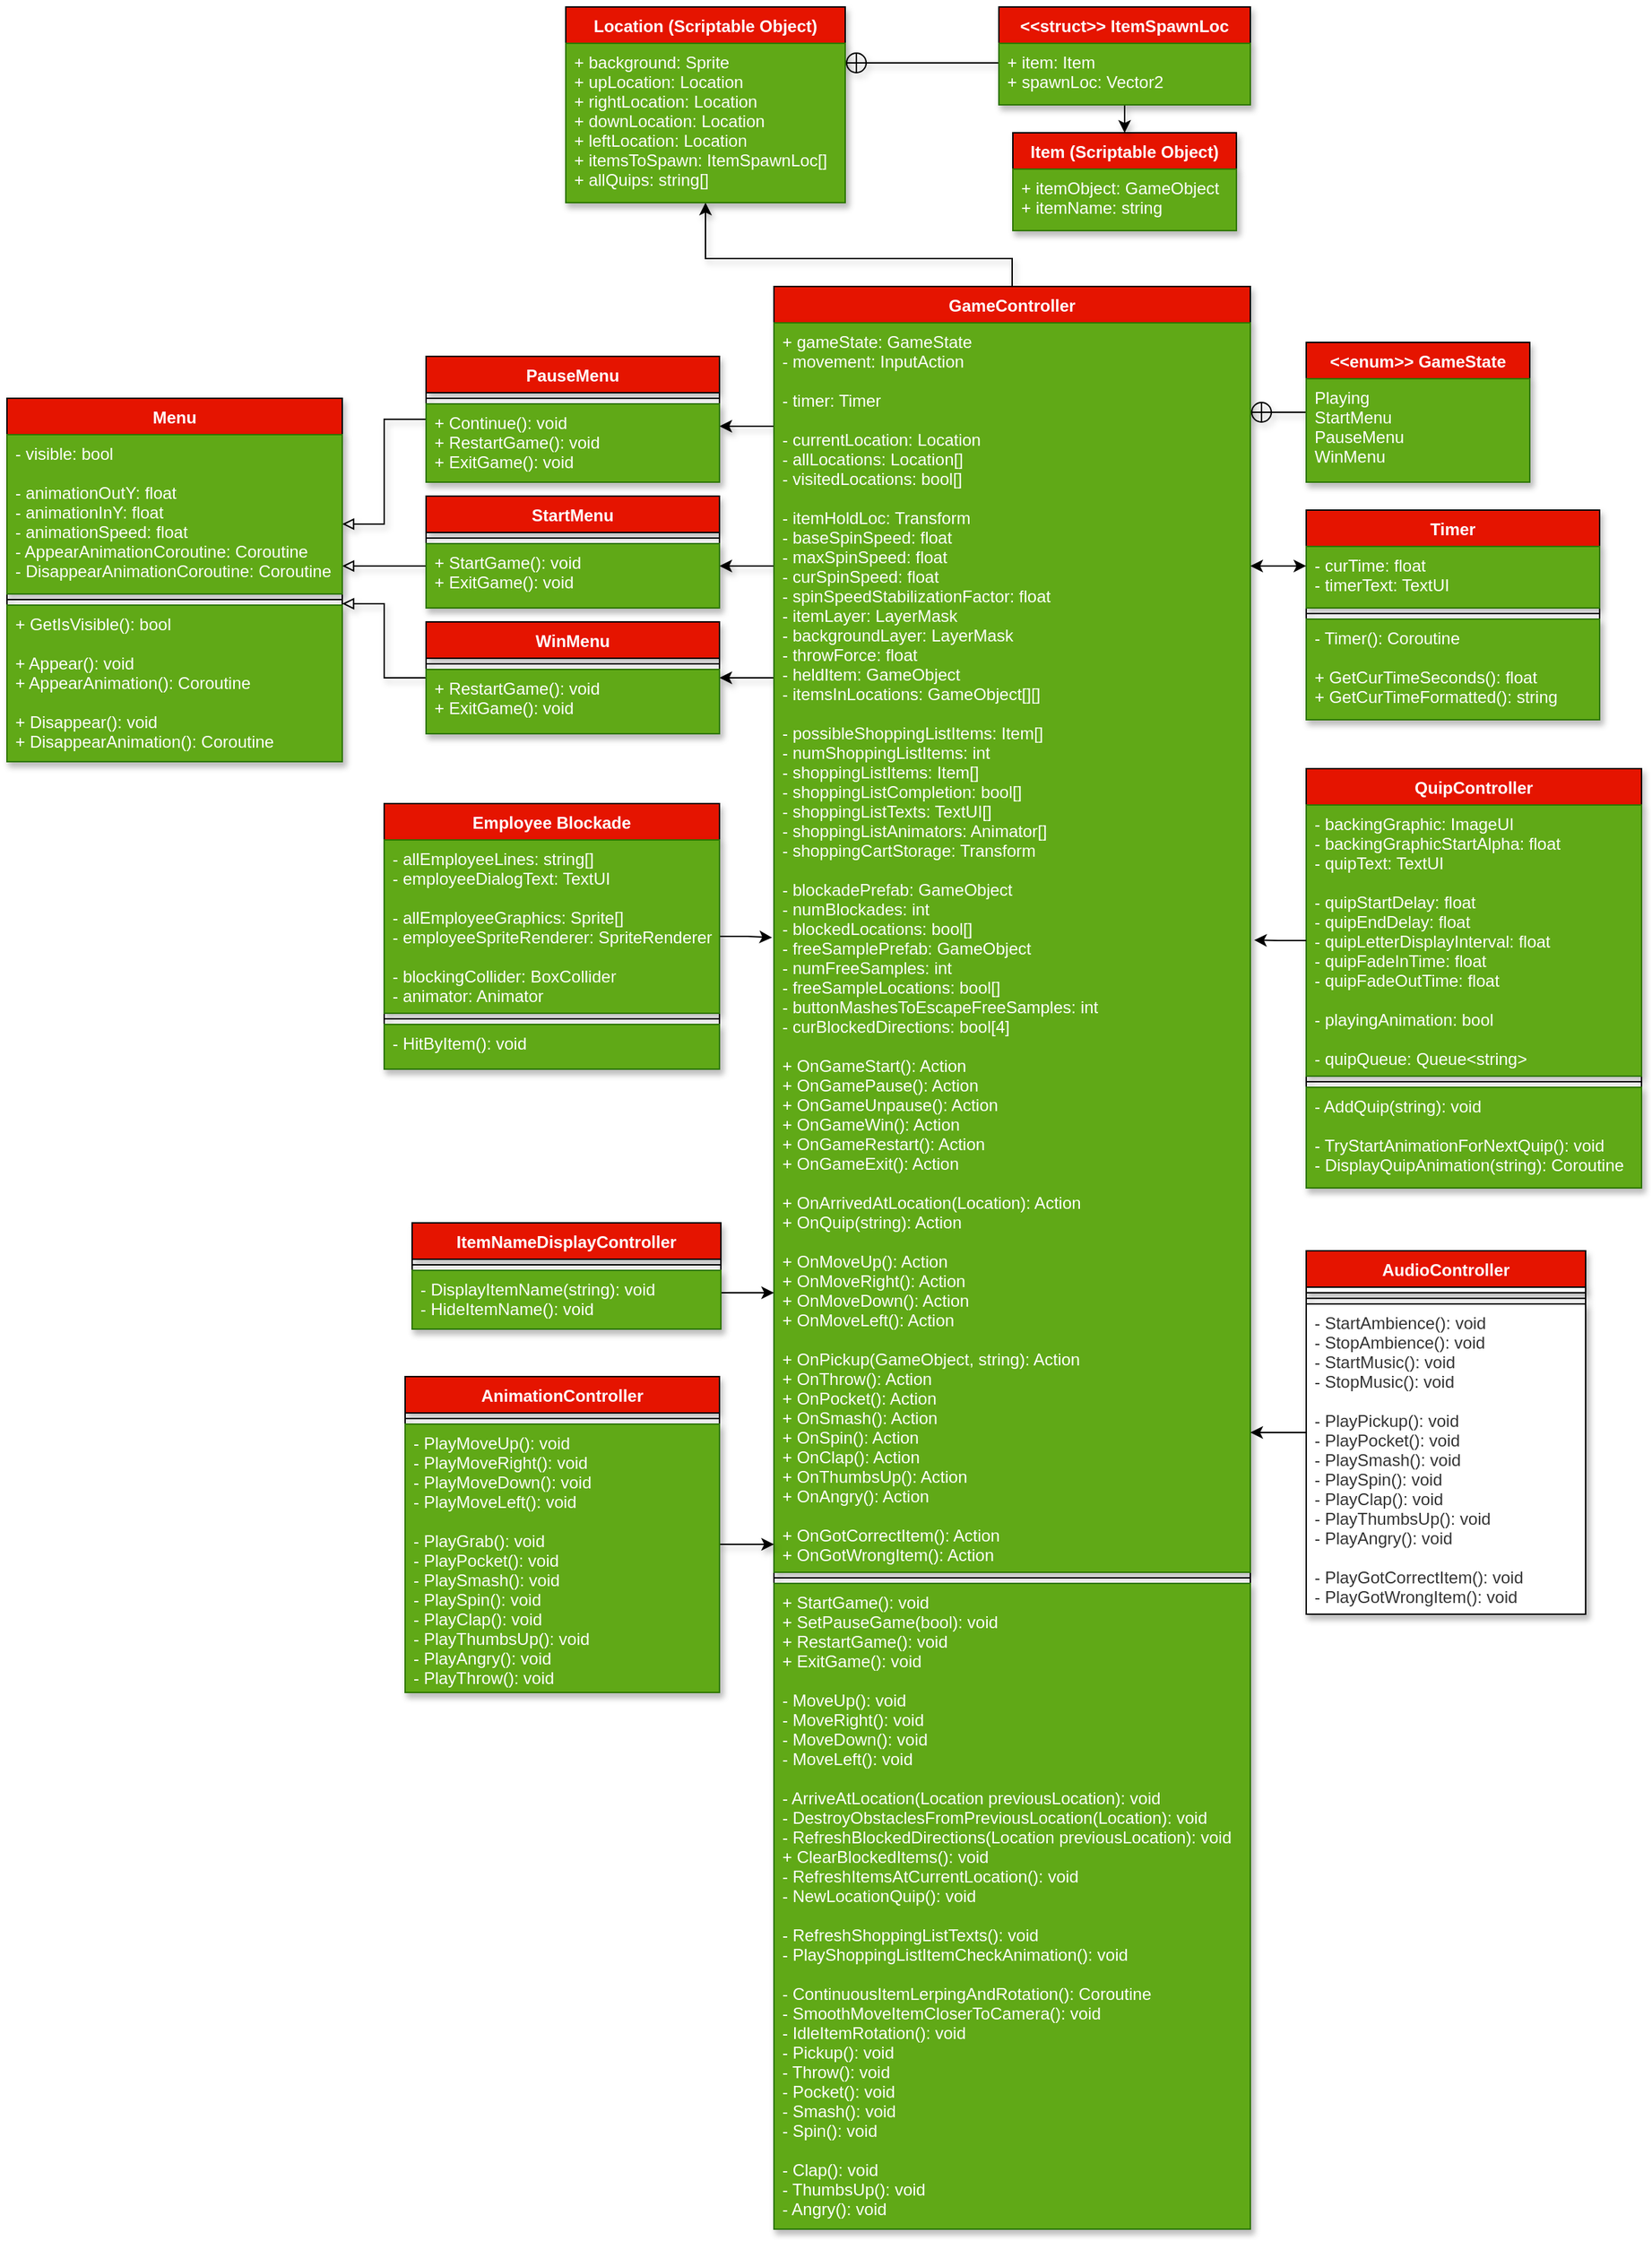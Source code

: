 <mxfile version="14.1.8" type="device"><diagram id="C5RBs43oDa-KdzZeNtuy" name="Page-1"><mxGraphModel dx="2500" dy="980" grid="1" gridSize="10" guides="1" tooltips="1" connect="1" arrows="1" fold="1" page="1" pageScale="1" pageWidth="827" pageHeight="1169" math="0" shadow="0"><root><mxCell id="WIyWlLk6GJQsqaUBKTNV-0"/><mxCell id="WIyWlLk6GJQsqaUBKTNV-1" parent="WIyWlLk6GJQsqaUBKTNV-0"/><mxCell id="GOmQk7KZTfq-H9wB1xrs-1" value="Item (Scriptable Object)" style="swimlane;fontStyle=1;align=center;verticalAlign=top;childLayout=stackLayout;horizontal=1;startSize=26;horizontalStack=0;resizeParent=1;resizeParentMax=0;resizeLast=0;collapsible=1;marginBottom=0;fillColor=#e51400;labelBackgroundColor=none;labelBorderColor=none;shadow=1;fontColor=#ffffff;" parent="WIyWlLk6GJQsqaUBKTNV-1" vertex="1"><mxGeometry x="490" y="130" width="160" height="70" as="geometry"/></mxCell><mxCell id="GOmQk7KZTfq-H9wB1xrs-2" value="+ itemObject: GameObject&#10;+ itemName: string" style="text;align=left;verticalAlign=top;spacingLeft=4;spacingRight=4;overflow=hidden;rotatable=0;points=[[0,0.5],[1,0.5]];portConstraint=eastwest;fillColor=#60a917;labelBackgroundColor=none;labelBorderColor=none;fontColor=#ffffff;shadow=1;strokeColor=#2D7600;" parent="GOmQk7KZTfq-H9wB1xrs-1" vertex="1"><mxGeometry y="26" width="160" height="44" as="geometry"/></mxCell><mxCell id="GOmQk7KZTfq-H9wB1xrs-38" style="edgeStyle=orthogonalEdgeStyle;rounded=0;orthogonalLoop=1;jettySize=auto;html=1;fillColor=#FFFFFF;labelBackgroundColor=none;labelBorderColor=none;shadow=1;" parent="WIyWlLk6GJQsqaUBKTNV-1" source="GOmQk7KZTfq-H9wB1xrs-5" target="GOmQk7KZTfq-H9wB1xrs-26" edge="1"><mxGeometry relative="1" as="geometry"><Array as="points"><mxPoint x="310" y="520"/><mxPoint x="310" y="520"/></Array></mxGeometry></mxCell><mxCell id="GOmQk7KZTfq-H9wB1xrs-39" style="edgeStyle=orthogonalEdgeStyle;rounded=0;orthogonalLoop=1;jettySize=auto;html=1;fillColor=#FFFFFF;labelBackgroundColor=none;labelBorderColor=none;shadow=1;" parent="WIyWlLk6GJQsqaUBKTNV-1" source="GOmQk7KZTfq-H9wB1xrs-5" target="GOmQk7KZTfq-H9wB1xrs-23" edge="1"><mxGeometry relative="1" as="geometry"><Array as="points"><mxPoint x="300" y="440"/><mxPoint x="300" y="440"/></Array></mxGeometry></mxCell><mxCell id="GOmQk7KZTfq-H9wB1xrs-40" style="edgeStyle=orthogonalEdgeStyle;rounded=0;orthogonalLoop=1;jettySize=auto;html=1;fillColor=#FFFFFF;labelBackgroundColor=none;labelBorderColor=none;shadow=1;" parent="WIyWlLk6GJQsqaUBKTNV-1" source="GOmQk7KZTfq-H9wB1xrs-5" target="GOmQk7KZTfq-H9wB1xrs-19" edge="1"><mxGeometry relative="1" as="geometry"><Array as="points"><mxPoint x="300" y="340"/><mxPoint x="300" y="340"/></Array></mxGeometry></mxCell><mxCell id="GOmQk7KZTfq-H9wB1xrs-62" style="edgeStyle=orthogonalEdgeStyle;rounded=0;orthogonalLoop=1;jettySize=auto;html=1;endArrow=none;endFill=0;startArrow=circlePlus;startFill=0;fillColor=#FFFFFF;labelBackgroundColor=none;labelBorderColor=none;shadow=1;" parent="WIyWlLk6GJQsqaUBKTNV-1" source="GOmQk7KZTfq-H9wB1xrs-5" target="GOmQk7KZTfq-H9wB1xrs-58" edge="1"><mxGeometry relative="1" as="geometry"><Array as="points"><mxPoint x="680" y="330"/><mxPoint x="680" y="330"/></Array></mxGeometry></mxCell><mxCell id="GOmQk7KZTfq-H9wB1xrs-64" style="edgeStyle=orthogonalEdgeStyle;rounded=0;orthogonalLoop=1;jettySize=auto;html=1;fillColor=#FFFFFF;labelBackgroundColor=none;labelBorderColor=none;shadow=1;" parent="WIyWlLk6GJQsqaUBKTNV-1" source="GOmQk7KZTfq-H9wB1xrs-5" target="GOmQk7KZTfq-H9wB1xrs-13" edge="1"><mxGeometry relative="1" as="geometry"><Array as="points"><mxPoint x="490" y="220"/><mxPoint x="270" y="220"/></Array></mxGeometry></mxCell><mxCell id="GOmQk7KZTfq-H9wB1xrs-5" value="GameController" style="swimlane;fontStyle=1;align=center;verticalAlign=top;childLayout=stackLayout;horizontal=1;startSize=26;horizontalStack=0;resizeParent=1;resizeParentMax=0;resizeLast=0;collapsible=1;marginBottom=0;fillColor=#e51400;labelBackgroundColor=none;labelBorderColor=none;shadow=1;fontColor=#ffffff;" parent="WIyWlLk6GJQsqaUBKTNV-1" vertex="1"><mxGeometry x="319" y="240" width="341" height="1390" as="geometry"/></mxCell><mxCell id="GOmQk7KZTfq-H9wB1xrs-6" value="+ gameState: GameState&#10;- movement: InputAction&#10;&#10;- timer: Timer&#10;&#10;- currentLocation: Location&#10;- allLocations: Location[]&#10;- visitedLocations: bool[]&#10;&#10;- itemHoldLoc: Transform&#10;- baseSpinSpeed: float&#10;- maxSpinSpeed: float&#10;- curSpinSpeed: float&#10;- spinSpeedStabilizationFactor: float&#10;- itemLayer: LayerMask&#10;- backgroundLayer: LayerMask&#10;- throwForce: float&#10;- heldItem: GameObject&#10;- itemsInLocations: GameObject[][]&#10;&#10;- possibleShoppingListItems: Item[]&#10;- numShoppingListItems: int&#10;- shoppingListItems: Item[]&#10;- shoppingListCompletion: bool[]&#10;- shoppingListTexts: TextUI[]&#10;- shoppingListAnimators: Animator[]&#10;- shoppingCartStorage: Transform&#10;&#10;- blockadePrefab: GameObject&#10;- numBlockades: int&#10;- blockedLocations: bool[]&#10;- freeSamplePrefab: GameObject&#10;- numFreeSamples: int&#10;- freeSampleLocations: bool[]&#10;- buttonMashesToEscapeFreeSamples: int&#10;- curBlockedDirections: bool[4]&#10;&#10;+ OnGameStart(): Action&#10;+ OnGamePause(): Action&#10;+ OnGameUnpause(): Action&#10;+ OnGameWin(): Action&#10;+ OnGameRestart(): Action&#10;+ OnGameExit(): Action&#10;&#10;+ OnArrivedAtLocation(Location): Action&#10;+ OnQuip(string): Action&#10;&#10;+ OnMoveUp(): Action&#10;+ OnMoveRight(): Action&#10;+ OnMoveDown(): Action&#10;+ OnMoveLeft(): Action&#10;&#10;+ OnPickup(GameObject, string): Action&#10;+ OnThrow(): Action&#10;+ OnPocket(): Action&#10;+ OnSmash(): Action&#10;+ OnSpin(): Action&#10;+ OnClap(): Action&#10;+ OnThumbsUp(): Action&#10;+ OnAngry(): Action&#10;&#10;+ OnGotCorrectItem(): Action&#10;+ OnGotWrongItem(): Action&#10;" style="text;align=left;verticalAlign=top;spacingLeft=4;spacingRight=4;overflow=hidden;rotatable=0;points=[[0,0.5],[1,0.5]];portConstraint=eastwest;labelBackgroundColor=none;labelBorderColor=none;shadow=1;fillColor=#60a917;fontColor=#ffffff;strokeColor=#2D7600;" parent="GOmQk7KZTfq-H9wB1xrs-5" vertex="1"><mxGeometry y="26" width="341" height="894" as="geometry"/></mxCell><mxCell id="GOmQk7KZTfq-H9wB1xrs-7" value="" style="line;strokeWidth=1;align=left;verticalAlign=middle;spacingTop=-1;spacingLeft=3;spacingRight=3;rotatable=0;labelPosition=right;points=[];portConstraint=eastwest;fillColor=#FFFFFF;labelBackgroundColor=none;labelBorderColor=none;fontColor=#333333;shadow=1;" parent="GOmQk7KZTfq-H9wB1xrs-5" vertex="1"><mxGeometry y="920" width="341" height="8" as="geometry"/></mxCell><mxCell id="GOmQk7KZTfq-H9wB1xrs-8" value="+ StartGame(): void&#10;+ SetPauseGame(bool): void&#10;+ RestartGame(): void&#10;+ ExitGame(): void&#10;&#10;- MoveUp(): void&#10;- MoveRight(): void&#10;- MoveDown(): void&#10;- MoveLeft(): void&#10;&#10;- ArriveAtLocation(Location previousLocation): void&#10;- DestroyObstaclesFromPreviousLocation(Location): void&#10;- RefreshBlockedDirections(Location previousLocation): void&#10;+ ClearBlockedItems(): void&#10;- RefreshItemsAtCurrentLocation(): void&#10;- NewLocationQuip(): void&#10;&#10;- RefreshShoppingListTexts(): void&#10;- PlayShoppingListItemCheckAnimation(): void&#10;&#10;- ContinuousItemLerpingAndRotation(): Coroutine&#10;- SmoothMoveItemCloserToCamera(): void&#10;- IdleItemRotation(): void&#10;- Pickup(): void&#10;- Throw(): void&#10;- Pocket(): void&#10;- Smash(): void&#10;- Spin(): void&#10;&#10;- Clap(): void&#10;- ThumbsUp(): void&#10;- Angry(): void" style="text;align=left;verticalAlign=top;spacingLeft=4;spacingRight=4;overflow=hidden;rotatable=0;points=[[0,0.5],[1,0.5]];portConstraint=eastwest;labelBackgroundColor=none;labelBorderColor=none;shadow=1;fillColor=#60a917;fontColor=#ffffff;strokeColor=#2D7600;" parent="GOmQk7KZTfq-H9wB1xrs-5" vertex="1"><mxGeometry y="928" width="341" height="462" as="geometry"/></mxCell><mxCell id="GOmQk7KZTfq-H9wB1xrs-9" value="Timer" style="swimlane;fontStyle=1;align=center;verticalAlign=top;childLayout=stackLayout;horizontal=1;startSize=26;horizontalStack=0;resizeParent=1;resizeParentMax=0;resizeLast=0;collapsible=1;marginBottom=0;fillColor=#e51400;labelBackgroundColor=none;labelBorderColor=none;shadow=1;fontColor=#ffffff;" parent="WIyWlLk6GJQsqaUBKTNV-1" vertex="1"><mxGeometry x="700" y="400" width="210" height="150" as="geometry"/></mxCell><mxCell id="GOmQk7KZTfq-H9wB1xrs-10" value="- curTime: float&#10;- timerText: TextUI" style="text;align=left;verticalAlign=top;spacingLeft=4;spacingRight=4;overflow=hidden;rotatable=0;points=[[0,0.5],[1,0.5]];portConstraint=eastwest;fillColor=#60a917;labelBackgroundColor=none;labelBorderColor=none;shadow=1;strokeColor=#2D7600;fontColor=#ffffff;" parent="GOmQk7KZTfq-H9wB1xrs-9" vertex="1"><mxGeometry y="26" width="210" height="44" as="geometry"/></mxCell><mxCell id="GOmQk7KZTfq-H9wB1xrs-11" value="" style="line;strokeWidth=1;align=left;verticalAlign=middle;spacingTop=-1;spacingLeft=3;spacingRight=3;rotatable=0;labelPosition=right;points=[];portConstraint=eastwest;fillColor=#FFFFFF;labelBackgroundColor=none;labelBorderColor=none;fontColor=#333333;shadow=1;" parent="GOmQk7KZTfq-H9wB1xrs-9" vertex="1"><mxGeometry y="70" width="210" height="8" as="geometry"/></mxCell><mxCell id="GOmQk7KZTfq-H9wB1xrs-12" value="- Timer(): Coroutine&#10;&#10;+ GetCurTimeSeconds(): float&#10;+ GetCurTimeFormatted(): string" style="text;align=left;verticalAlign=top;spacingLeft=4;spacingRight=4;overflow=hidden;rotatable=0;points=[[0,0.5],[1,0.5]];portConstraint=eastwest;fillColor=#60a917;labelBackgroundColor=none;labelBorderColor=none;shadow=1;strokeColor=#2D7600;fontColor=#ffffff;" parent="GOmQk7KZTfq-H9wB1xrs-9" vertex="1"><mxGeometry y="78" width="210" height="72" as="geometry"/></mxCell><mxCell id="GOmQk7KZTfq-H9wB1xrs-57" style="edgeStyle=orthogonalEdgeStyle;rounded=0;orthogonalLoop=1;jettySize=auto;html=1;endArrow=none;endFill=0;startArrow=circlePlus;startFill=0;fillColor=#FFFFFF;labelBackgroundColor=none;labelBorderColor=none;shadow=1;" parent="WIyWlLk6GJQsqaUBKTNV-1" source="GOmQk7KZTfq-H9wB1xrs-13" target="GOmQk7KZTfq-H9wB1xrs-54" edge="1"><mxGeometry relative="1" as="geometry"><Array as="points"><mxPoint x="401" y="80"/><mxPoint x="401" y="80"/></Array></mxGeometry></mxCell><mxCell id="GOmQk7KZTfq-H9wB1xrs-13" value="Location (Scriptable Object)" style="swimlane;fontStyle=1;align=center;verticalAlign=top;childLayout=stackLayout;horizontal=1;startSize=26;horizontalStack=0;resizeParent=1;resizeParentMax=0;resizeLast=0;collapsible=1;marginBottom=0;fillColor=#e51400;labelBackgroundColor=none;labelBorderColor=none;shadow=1;fontColor=#ffffff;" parent="WIyWlLk6GJQsqaUBKTNV-1" vertex="1"><mxGeometry x="170" y="40" width="200" height="140" as="geometry"/></mxCell><mxCell id="GOmQk7KZTfq-H9wB1xrs-14" value="+ background: Sprite&#10;+ upLocation: Location&#10;+ rightLocation: Location&#10;+ downLocation: Location&#10;+ leftLocation: Location&#10;+ itemsToSpawn: ItemSpawnLoc[]&#10;+ allQuips: string[]" style="text;align=left;verticalAlign=top;spacingLeft=4;spacingRight=4;overflow=hidden;rotatable=0;points=[[0,0.5],[1,0.5]];portConstraint=eastwest;fillColor=#60a917;labelBackgroundColor=none;labelBorderColor=none;fontColor=#ffffff;shadow=1;strokeColor=#2D7600;" parent="GOmQk7KZTfq-H9wB1xrs-13" vertex="1"><mxGeometry y="26" width="200" height="114" as="geometry"/></mxCell><mxCell id="GOmQk7KZTfq-H9wB1xrs-85" style="edgeStyle=orthogonalEdgeStyle;rounded=0;orthogonalLoop=1;jettySize=auto;html=1;shadow=1;labelBackgroundColor=none;startArrow=none;startFill=0;endArrow=block;endFill=0;" parent="WIyWlLk6GJQsqaUBKTNV-1" source="GOmQk7KZTfq-H9wB1xrs-19" target="GOmQk7KZTfq-H9wB1xrs-81" edge="1"><mxGeometry relative="1" as="geometry"><Array as="points"><mxPoint x="40" y="335"/><mxPoint x="40" y="410"/></Array></mxGeometry></mxCell><mxCell id="GOmQk7KZTfq-H9wB1xrs-19" value="PauseMenu" style="swimlane;fontStyle=1;align=center;verticalAlign=top;childLayout=stackLayout;horizontal=1;startSize=26;horizontalStack=0;resizeParent=1;resizeParentMax=0;resizeLast=0;collapsible=1;marginBottom=0;fillColor=#e51400;labelBackgroundColor=none;labelBorderColor=none;shadow=1;fontColor=#ffffff;" parent="WIyWlLk6GJQsqaUBKTNV-1" vertex="1"><mxGeometry x="70" y="290" width="210" height="90" as="geometry"/></mxCell><mxCell id="GOmQk7KZTfq-H9wB1xrs-21" value="" style="line;strokeWidth=1;align=left;verticalAlign=middle;spacingTop=-1;spacingLeft=3;spacingRight=3;rotatable=0;labelPosition=right;points=[];portConstraint=eastwest;fillColor=#FFFFFF;labelBackgroundColor=none;labelBorderColor=none;fontColor=#333333;shadow=1;" parent="GOmQk7KZTfq-H9wB1xrs-19" vertex="1"><mxGeometry y="26" width="210" height="8" as="geometry"/></mxCell><mxCell id="GOmQk7KZTfq-H9wB1xrs-22" value="+ Continue(): void&#10;+ RestartGame(): void&#10;+ ExitGame(): void" style="text;align=left;verticalAlign=top;spacingLeft=4;spacingRight=4;overflow=hidden;rotatable=0;points=[[0,0.5],[1,0.5]];portConstraint=eastwest;fillColor=#60a917;labelBackgroundColor=none;labelBorderColor=none;fontColor=#ffffff;shadow=1;strokeColor=#2D7600;" parent="GOmQk7KZTfq-H9wB1xrs-19" vertex="1"><mxGeometry y="34" width="210" height="56" as="geometry"/></mxCell><mxCell id="GOmQk7KZTfq-H9wB1xrs-86" style="edgeStyle=orthogonalEdgeStyle;rounded=0;orthogonalLoop=1;jettySize=auto;html=1;shadow=1;labelBackgroundColor=none;startArrow=none;startFill=0;endArrow=block;endFill=0;" parent="WIyWlLk6GJQsqaUBKTNV-1" source="GOmQk7KZTfq-H9wB1xrs-23" target="GOmQk7KZTfq-H9wB1xrs-81" edge="1"><mxGeometry relative="1" as="geometry"><Array as="points"><mxPoint x="40" y="440"/><mxPoint x="40" y="440"/></Array></mxGeometry></mxCell><mxCell id="GOmQk7KZTfq-H9wB1xrs-23" value="StartMenu" style="swimlane;fontStyle=1;align=center;verticalAlign=top;childLayout=stackLayout;horizontal=1;startSize=26;horizontalStack=0;resizeParent=1;resizeParentMax=0;resizeLast=0;collapsible=1;marginBottom=0;fillColor=#e51400;labelBackgroundColor=none;labelBorderColor=none;shadow=1;fontColor=#ffffff;" parent="WIyWlLk6GJQsqaUBKTNV-1" vertex="1"><mxGeometry x="70" y="390" width="210" height="80" as="geometry"/></mxCell><mxCell id="GOmQk7KZTfq-H9wB1xrs-24" value="" style="line;strokeWidth=1;align=left;verticalAlign=middle;spacingTop=-1;spacingLeft=3;spacingRight=3;rotatable=0;labelPosition=right;points=[];portConstraint=eastwest;fillColor=#FFFFFF;labelBackgroundColor=none;labelBorderColor=none;fontColor=#333333;shadow=1;" parent="GOmQk7KZTfq-H9wB1xrs-23" vertex="1"><mxGeometry y="26" width="210" height="8" as="geometry"/></mxCell><mxCell id="GOmQk7KZTfq-H9wB1xrs-25" value="+ StartGame(): void&#10;+ ExitGame(): void" style="text;align=left;verticalAlign=top;spacingLeft=4;spacingRight=4;overflow=hidden;rotatable=0;points=[[0,0.5],[1,0.5]];portConstraint=eastwest;fillColor=#60a917;labelBackgroundColor=none;labelBorderColor=none;fontColor=#ffffff;shadow=1;strokeColor=#2D7600;" parent="GOmQk7KZTfq-H9wB1xrs-23" vertex="1"><mxGeometry y="34" width="210" height="46" as="geometry"/></mxCell><mxCell id="GOmQk7KZTfq-H9wB1xrs-87" style="edgeStyle=orthogonalEdgeStyle;rounded=0;orthogonalLoop=1;jettySize=auto;html=1;shadow=1;labelBackgroundColor=none;startArrow=none;startFill=0;endArrow=block;endFill=0;" parent="WIyWlLk6GJQsqaUBKTNV-1" source="GOmQk7KZTfq-H9wB1xrs-26" target="GOmQk7KZTfq-H9wB1xrs-81" edge="1"><mxGeometry relative="1" as="geometry"><Array as="points"><mxPoint x="40" y="520"/><mxPoint x="40" y="467"/></Array></mxGeometry></mxCell><mxCell id="GOmQk7KZTfq-H9wB1xrs-26" value="WinMenu" style="swimlane;fontStyle=1;align=center;verticalAlign=top;childLayout=stackLayout;horizontal=1;startSize=26;horizontalStack=0;resizeParent=1;resizeParentMax=0;resizeLast=0;collapsible=1;marginBottom=0;fillColor=#e51400;labelBackgroundColor=none;labelBorderColor=none;shadow=1;fontColor=#ffffff;" parent="WIyWlLk6GJQsqaUBKTNV-1" vertex="1"><mxGeometry x="70" y="480" width="210" height="80" as="geometry"/></mxCell><mxCell id="GOmQk7KZTfq-H9wB1xrs-27" value="" style="line;strokeWidth=1;align=left;verticalAlign=middle;spacingTop=-1;spacingLeft=3;spacingRight=3;rotatable=0;labelPosition=right;points=[];portConstraint=eastwest;fillColor=#FFFFFF;labelBackgroundColor=none;labelBorderColor=none;fontColor=#333333;shadow=1;" parent="GOmQk7KZTfq-H9wB1xrs-26" vertex="1"><mxGeometry y="26" width="210" height="8" as="geometry"/></mxCell><mxCell id="GOmQk7KZTfq-H9wB1xrs-28" value="+ RestartGame(): void&#10;+ ExitGame(): void" style="text;align=left;verticalAlign=top;spacingLeft=4;spacingRight=4;overflow=hidden;rotatable=0;points=[[0,0.5],[1,0.5]];portConstraint=eastwest;fillColor=#60a917;labelBackgroundColor=none;labelBorderColor=none;fontColor=#ffffff;shadow=1;strokeColor=#2D7600;" parent="GOmQk7KZTfq-H9wB1xrs-26" vertex="1"><mxGeometry y="34" width="210" height="46" as="geometry"/></mxCell><mxCell id="fJedS-J2yh-3MdAFv8hd-7" style="edgeStyle=orthogonalEdgeStyle;rounded=0;orthogonalLoop=1;jettySize=auto;html=1;startArrow=none;startFill=0;" parent="WIyWlLk6GJQsqaUBKTNV-1" source="GOmQk7KZTfq-H9wB1xrs-43" edge="1"><mxGeometry relative="1" as="geometry"><mxPoint x="660" y="1060.0" as="targetPoint"/></mxGeometry></mxCell><mxCell id="GOmQk7KZTfq-H9wB1xrs-43" value="AudioController" style="swimlane;fontStyle=1;align=center;verticalAlign=top;childLayout=stackLayout;horizontal=1;startSize=26;horizontalStack=0;resizeParent=1;resizeParentMax=0;resizeLast=0;collapsible=1;marginBottom=0;fillColor=#e51400;labelBackgroundColor=none;labelBorderColor=none;shadow=1;fontColor=#ffffff;" parent="WIyWlLk6GJQsqaUBKTNV-1" vertex="1"><mxGeometry x="700" y="930" width="200" height="260" as="geometry"/></mxCell><mxCell id="GOmQk7KZTfq-H9wB1xrs-44" value="" style="text;align=left;verticalAlign=top;spacingLeft=4;spacingRight=4;overflow=hidden;rotatable=0;points=[[0,0.5],[1,0.5]];portConstraint=eastwest;fillColor=#FFFFFF;labelBackgroundColor=none;labelBorderColor=none;fontColor=#333333;shadow=1;strokeColor=#000000;" parent="GOmQk7KZTfq-H9wB1xrs-43" vertex="1"><mxGeometry y="26" width="200" height="4" as="geometry"/></mxCell><mxCell id="GOmQk7KZTfq-H9wB1xrs-45" value="" style="line;strokeWidth=1;align=left;verticalAlign=middle;spacingTop=-1;spacingLeft=3;spacingRight=3;rotatable=0;labelPosition=right;points=[];portConstraint=eastwest;fillColor=#FFFFFF;labelBackgroundColor=none;labelBorderColor=none;fontColor=#333333;shadow=1;" parent="GOmQk7KZTfq-H9wB1xrs-43" vertex="1"><mxGeometry y="30" width="200" height="8" as="geometry"/></mxCell><mxCell id="GOmQk7KZTfq-H9wB1xrs-46" value="- StartAmbience(): void&#10;- StopAmbience(): void&#10;- StartMusic(): void&#10;- StopMusic(): void&#10;&#10;- PlayPickup(): void&#10;- PlayPocket(): void&#10;- PlaySmash(): void&#10;- PlaySpin(): void&#10;- PlayClap(): void&#10;- PlayThumbsUp(): void&#10;- PlayAngry(): void&#10;&#10;- PlayGotCorrectItem(): void&#10;- PlayGotWrongItem(): void" style="text;align=left;verticalAlign=top;spacingLeft=4;spacingRight=4;overflow=hidden;rotatable=0;points=[[0,0.5],[1,0.5]];portConstraint=eastwest;fillColor=#FFFFFF;labelBackgroundColor=none;labelBorderColor=none;fontColor=#333333;shadow=1;strokeColor=#000000;" parent="GOmQk7KZTfq-H9wB1xrs-43" vertex="1"><mxGeometry y="38" width="200" height="222" as="geometry"/></mxCell><mxCell id="GOmQk7KZTfq-H9wB1xrs-52" style="edgeStyle=orthogonalEdgeStyle;rounded=0;orthogonalLoop=1;jettySize=auto;html=1;fillColor=#FFFFFF;labelBackgroundColor=none;labelBorderColor=none;shadow=1;" parent="WIyWlLk6GJQsqaUBKTNV-1" source="GOmQk7KZTfq-H9wB1xrs-48" target="GOmQk7KZTfq-H9wB1xrs-5" edge="1"><mxGeometry relative="1" as="geometry"><Array as="points"><mxPoint x="310" y="1140"/><mxPoint x="310" y="1140"/></Array></mxGeometry></mxCell><mxCell id="GOmQk7KZTfq-H9wB1xrs-48" value="AnimationController" style="swimlane;fontStyle=1;align=center;verticalAlign=top;childLayout=stackLayout;horizontal=1;startSize=26;horizontalStack=0;resizeParent=1;resizeParentMax=0;resizeLast=0;collapsible=1;marginBottom=0;fillColor=#e51400;labelBackgroundColor=none;labelBorderColor=none;shadow=1;fontColor=#ffffff;" parent="WIyWlLk6GJQsqaUBKTNV-1" vertex="1"><mxGeometry x="55" y="1020" width="225" height="226" as="geometry"/></mxCell><mxCell id="GOmQk7KZTfq-H9wB1xrs-50" value="" style="line;strokeWidth=1;align=left;verticalAlign=middle;spacingTop=-1;spacingLeft=3;spacingRight=3;rotatable=0;labelPosition=right;points=[];portConstraint=eastwest;fillColor=#FFFFFF;labelBackgroundColor=none;labelBorderColor=none;fontColor=#333333;shadow=1;" parent="GOmQk7KZTfq-H9wB1xrs-48" vertex="1"><mxGeometry y="26" width="225" height="8" as="geometry"/></mxCell><mxCell id="GOmQk7KZTfq-H9wB1xrs-51" value="- PlayMoveUp(): void&#10;- PlayMoveRight(): void&#10;- PlayMoveDown(): void&#10;- PlayMoveLeft(): void&#10;&#10;- PlayGrab(): void&#10;- PlayPocket(): void&#10;- PlaySmash(): void&#10;- PlaySpin(): void&#10;- PlayClap(): void&#10;- PlayThumbsUp(): void&#10;- PlayAngry(): void&#10;- PlayThrow(): void" style="text;align=left;verticalAlign=top;spacingLeft=4;spacingRight=4;overflow=hidden;rotatable=0;points=[[0,0.5],[1,0.5]];portConstraint=eastwest;fillColor=#60a917;labelBackgroundColor=none;labelBorderColor=none;fontColor=#ffffff;shadow=1;strokeColor=#2D7600;" parent="GOmQk7KZTfq-H9wB1xrs-48" vertex="1"><mxGeometry y="34" width="225" height="192" as="geometry"/></mxCell><mxCell id="GOmQk7KZTfq-H9wB1xrs-56" style="edgeStyle=orthogonalEdgeStyle;rounded=0;orthogonalLoop=1;jettySize=auto;html=1;fillColor=#FFFFFF;labelBackgroundColor=none;labelBorderColor=none;shadow=1;" parent="WIyWlLk6GJQsqaUBKTNV-1" source="GOmQk7KZTfq-H9wB1xrs-54" target="GOmQk7KZTfq-H9wB1xrs-1" edge="1"><mxGeometry relative="1" as="geometry"/></mxCell><mxCell id="GOmQk7KZTfq-H9wB1xrs-54" value="&lt;&lt;struct&gt;&gt; ItemSpawnLoc" style="swimlane;fontStyle=1;align=center;verticalAlign=top;childLayout=stackLayout;horizontal=1;startSize=26;horizontalStack=0;resizeParent=1;resizeParentMax=0;resizeLast=0;collapsible=1;marginBottom=0;fillColor=#e51400;labelBackgroundColor=none;labelBorderColor=none;shadow=1;fontColor=#ffffff;" parent="WIyWlLk6GJQsqaUBKTNV-1" vertex="1"><mxGeometry x="480" y="40" width="180" height="70" as="geometry"/></mxCell><mxCell id="GOmQk7KZTfq-H9wB1xrs-55" value="+ item: Item&#10;+ spawnLoc: Vector2" style="text;align=left;verticalAlign=top;spacingLeft=4;spacingRight=4;overflow=hidden;rotatable=0;points=[[0,0.5],[1,0.5]];portConstraint=eastwest;fillColor=#60a917;labelBackgroundColor=none;labelBorderColor=none;fontColor=#ffffff;shadow=1;strokeColor=#2D7600;" parent="GOmQk7KZTfq-H9wB1xrs-54" vertex="1"><mxGeometry y="26" width="180" height="44" as="geometry"/></mxCell><mxCell id="GOmQk7KZTfq-H9wB1xrs-58" value="&lt;&lt;enum&gt;&gt; GameState" style="swimlane;fontStyle=1;align=center;verticalAlign=top;childLayout=stackLayout;horizontal=1;startSize=26;horizontalStack=0;resizeParent=1;resizeParentMax=0;resizeLast=0;collapsible=1;marginBottom=0;fillColor=#e51400;labelBackgroundColor=none;labelBorderColor=none;shadow=1;fontColor=#ffffff;" parent="WIyWlLk6GJQsqaUBKTNV-1" vertex="1"><mxGeometry x="700" y="280" width="160" height="100" as="geometry"/></mxCell><mxCell id="GOmQk7KZTfq-H9wB1xrs-59" value="Playing&#10;StartMenu&#10;PauseMenu&#10;WinMenu" style="text;align=left;verticalAlign=top;spacingLeft=4;spacingRight=4;overflow=hidden;rotatable=0;points=[[0,0.5],[1,0.5]];portConstraint=eastwest;fillColor=#60a917;labelBackgroundColor=none;labelBorderColor=none;fontColor=#ffffff;shadow=1;strokeColor=#2D7600;" parent="GOmQk7KZTfq-H9wB1xrs-58" vertex="1"><mxGeometry y="26" width="160" height="74" as="geometry"/></mxCell><mxCell id="GOmQk7KZTfq-H9wB1xrs-69" value="QuipController" style="swimlane;fontStyle=1;align=center;verticalAlign=top;childLayout=stackLayout;horizontal=1;startSize=26;horizontalStack=0;resizeParent=1;resizeParentMax=0;resizeLast=0;collapsible=1;marginBottom=0;fillColor=#e51400;labelBackgroundColor=none;labelBorderColor=none;shadow=1;fontColor=#ffffff;" parent="WIyWlLk6GJQsqaUBKTNV-1" vertex="1"><mxGeometry x="700" y="585" width="240" height="300" as="geometry"/></mxCell><mxCell id="GOmQk7KZTfq-H9wB1xrs-70" value="- backingGraphic: ImageUI&#10;- backingGraphicStartAlpha: float&#10;- quipText: TextUI&#10;&#10;- quipStartDelay: float&#10;- quipEndDelay: float&#10;- quipLetterDisplayInterval: float&#10;- quipFadeInTime: float&#10;- quipFadeOutTime: float&#10;&#10;- playingAnimation: bool&#10;&#10;- quipQueue: Queue&lt;string&gt;" style="text;align=left;verticalAlign=top;spacingLeft=4;spacingRight=4;overflow=hidden;rotatable=0;points=[[0,0.5],[1,0.5]];portConstraint=eastwest;fillColor=#60a917;labelBackgroundColor=none;labelBorderColor=none;fontColor=#ffffff;shadow=1;strokeColor=#2D7600;" parent="GOmQk7KZTfq-H9wB1xrs-69" vertex="1"><mxGeometry y="26" width="240" height="194" as="geometry"/></mxCell><mxCell id="GOmQk7KZTfq-H9wB1xrs-71" value="" style="line;strokeWidth=1;align=left;verticalAlign=middle;spacingTop=-1;spacingLeft=3;spacingRight=3;rotatable=0;labelPosition=right;points=[];portConstraint=eastwest;fillColor=#FFFFFF;labelBackgroundColor=none;labelBorderColor=none;fontColor=#333333;shadow=1;" parent="GOmQk7KZTfq-H9wB1xrs-69" vertex="1"><mxGeometry y="220" width="240" height="8" as="geometry"/></mxCell><mxCell id="GOmQk7KZTfq-H9wB1xrs-72" value="- AddQuip(string): void&#10;&#10;- TryStartAnimationForNextQuip(): void&#10;- DisplayQuipAnimation(string): Coroutine" style="text;align=left;verticalAlign=top;spacingLeft=4;spacingRight=4;overflow=hidden;rotatable=0;points=[[0,0.5],[1,0.5]];portConstraint=eastwest;fillColor=#60a917;labelBackgroundColor=none;labelBorderColor=none;fontColor=#ffffff;shadow=1;strokeColor=#2D7600;" parent="GOmQk7KZTfq-H9wB1xrs-69" vertex="1"><mxGeometry y="228" width="240" height="72" as="geometry"/></mxCell><mxCell id="GOmQk7KZTfq-H9wB1xrs-81" value="Menu" style="swimlane;fontStyle=1;align=center;verticalAlign=top;childLayout=stackLayout;horizontal=1;startSize=26;horizontalStack=0;resizeParent=1;resizeParentMax=0;resizeLast=0;collapsible=1;marginBottom=0;fillColor=#e51400;labelBackgroundColor=none;labelBorderColor=none;shadow=1;fontColor=#ffffff;" parent="WIyWlLk6GJQsqaUBKTNV-1" vertex="1"><mxGeometry x="-230" y="320" width="240" height="260" as="geometry"/></mxCell><mxCell id="GOmQk7KZTfq-H9wB1xrs-82" value="- visible: bool&#10;&#10;- animationOutY: float&#10;- animationInY: float&#10;- animationSpeed: float&#10;- AppearAnimationCoroutine: Coroutine&#10;- DisappearAnimationCoroutine: Coroutine" style="text;align=left;verticalAlign=top;spacingLeft=4;spacingRight=4;overflow=hidden;rotatable=0;points=[[0,0.5],[1,0.5]];portConstraint=eastwest;fillColor=#60a917;labelBackgroundColor=none;labelBorderColor=none;fontColor=#ffffff;shadow=1;strokeColor=#2D7600;" parent="GOmQk7KZTfq-H9wB1xrs-81" vertex="1"><mxGeometry y="26" width="240" height="114" as="geometry"/></mxCell><mxCell id="GOmQk7KZTfq-H9wB1xrs-83" value="" style="line;strokeWidth=1;align=left;verticalAlign=middle;spacingTop=-1;spacingLeft=3;spacingRight=3;rotatable=0;labelPosition=right;points=[];portConstraint=eastwest;fillColor=#FFFFFF;labelBackgroundColor=none;labelBorderColor=none;fontColor=#333333;shadow=1;" parent="GOmQk7KZTfq-H9wB1xrs-81" vertex="1"><mxGeometry y="140" width="240" height="8" as="geometry"/></mxCell><mxCell id="GOmQk7KZTfq-H9wB1xrs-84" value="+ GetIsVisible(): bool&#10;&#10;+ Appear(): void&#10;+ AppearAnimation(): Coroutine&#10;&#10;+ Disappear(): void&#10;+ DisappearAnimation(): Coroutine" style="text;align=left;verticalAlign=top;spacingLeft=4;spacingRight=4;overflow=hidden;rotatable=0;points=[[0,0.5],[1,0.5]];portConstraint=eastwest;fillColor=#60a917;labelBackgroundColor=none;labelBorderColor=none;fontColor=#ffffff;shadow=1;strokeColor=#2D7600;" parent="GOmQk7KZTfq-H9wB1xrs-81" vertex="1"><mxGeometry y="148" width="240" height="112" as="geometry"/></mxCell><mxCell id="l6ZwdUzeWHktOg39FNTQ-8" style="edgeStyle=orthogonalEdgeStyle;rounded=0;orthogonalLoop=1;jettySize=auto;html=1;" parent="WIyWlLk6GJQsqaUBKTNV-1" source="l6ZwdUzeWHktOg39FNTQ-1" target="GOmQk7KZTfq-H9wB1xrs-5" edge="1"><mxGeometry relative="1" as="geometry"><Array as="points"><mxPoint x="290" y="960"/><mxPoint x="290" y="960"/></Array></mxGeometry></mxCell><mxCell id="l6ZwdUzeWHktOg39FNTQ-1" value="ItemNameDisplayController" style="swimlane;fontStyle=1;align=center;verticalAlign=top;childLayout=stackLayout;horizontal=1;startSize=26;horizontalStack=0;resizeParent=1;resizeParentMax=0;resizeLast=0;collapsible=1;marginBottom=0;fillColor=#e51400;labelBackgroundColor=none;labelBorderColor=none;shadow=1;fontColor=#ffffff;" parent="WIyWlLk6GJQsqaUBKTNV-1" vertex="1"><mxGeometry x="60" y="910" width="221" height="76" as="geometry"/></mxCell><mxCell id="l6ZwdUzeWHktOg39FNTQ-3" value="" style="line;strokeWidth=1;align=left;verticalAlign=middle;spacingTop=-1;spacingLeft=3;spacingRight=3;rotatable=0;labelPosition=right;points=[];portConstraint=eastwest;fillColor=#FFFFFF;labelBackgroundColor=none;labelBorderColor=none;fontColor=#333333;shadow=1;" parent="l6ZwdUzeWHktOg39FNTQ-1" vertex="1"><mxGeometry y="26" width="221" height="8" as="geometry"/></mxCell><mxCell id="l6ZwdUzeWHktOg39FNTQ-4" value="- DisplayItemName(string): void&#10;- HideItemName(): void" style="text;align=left;verticalAlign=top;spacingLeft=4;spacingRight=4;overflow=hidden;rotatable=0;points=[[0,0.5],[1,0.5]];portConstraint=eastwest;fillColor=#60a917;labelBackgroundColor=none;labelBorderColor=none;fontColor=#ffffff;shadow=1;strokeColor=#2D7600;" parent="l6ZwdUzeWHktOg39FNTQ-1" vertex="1"><mxGeometry y="34" width="221" height="42" as="geometry"/></mxCell><mxCell id="fJedS-J2yh-3MdAFv8hd-3" style="edgeStyle=orthogonalEdgeStyle;rounded=0;orthogonalLoop=1;jettySize=auto;html=1;entryX=-0.004;entryY=0.492;entryDx=0;entryDy=0;entryPerimeter=0;" parent="WIyWlLk6GJQsqaUBKTNV-1" source="McGQd4AJic5TuN8jB2ff-0" target="GOmQk7KZTfq-H9wB1xrs-6" edge="1"><mxGeometry relative="1" as="geometry"><mxPoint x="310" y="705" as="targetPoint"/></mxGeometry></mxCell><mxCell id="McGQd4AJic5TuN8jB2ff-0" value="Employee Blockade" style="swimlane;fontStyle=1;align=center;verticalAlign=top;childLayout=stackLayout;horizontal=1;startSize=26;horizontalStack=0;resizeParent=1;resizeParentMax=0;resizeLast=0;collapsible=1;marginBottom=0;fillColor=#e51400;labelBackgroundColor=none;labelBorderColor=none;shadow=1;fontColor=#ffffff;" parent="WIyWlLk6GJQsqaUBKTNV-1" vertex="1"><mxGeometry x="40" y="610" width="240" height="190" as="geometry"/></mxCell><mxCell id="McGQd4AJic5TuN8jB2ff-1" value="- allEmployeeLines: string[]&#10;- employeeDialogText: TextUI&#10;&#10;- allEmployeeGraphics: Sprite[]&#10;- employeeSpriteRenderer: SpriteRenderer&#10;&#10;- blockingCollider: BoxCollider&#10;- animator: Animator" style="text;align=left;verticalAlign=top;spacingLeft=4;spacingRight=4;overflow=hidden;rotatable=0;points=[[0,0.5],[1,0.5]];portConstraint=eastwest;fillColor=#60a917;labelBackgroundColor=none;labelBorderColor=none;fontColor=#ffffff;shadow=1;strokeColor=#2D7600;" parent="McGQd4AJic5TuN8jB2ff-0" vertex="1"><mxGeometry y="26" width="240" height="124" as="geometry"/></mxCell><mxCell id="McGQd4AJic5TuN8jB2ff-2" value="" style="line;strokeWidth=1;align=left;verticalAlign=middle;spacingTop=-1;spacingLeft=3;spacingRight=3;rotatable=0;labelPosition=right;points=[];portConstraint=eastwest;fillColor=#FFFFFF;labelBackgroundColor=none;labelBorderColor=none;fontColor=#333333;shadow=1;" parent="McGQd4AJic5TuN8jB2ff-0" vertex="1"><mxGeometry y="150" width="240" height="8" as="geometry"/></mxCell><mxCell id="McGQd4AJic5TuN8jB2ff-3" value="- HitByItem(): void" style="text;align=left;verticalAlign=top;spacingLeft=4;spacingRight=4;overflow=hidden;rotatable=0;points=[[0,0.5],[1,0.5]];portConstraint=eastwest;fillColor=#60a917;labelBackgroundColor=none;labelBorderColor=none;fontColor=#ffffff;shadow=1;strokeColor=#2D7600;" parent="McGQd4AJic5TuN8jB2ff-0" vertex="1"><mxGeometry y="158" width="240" height="32" as="geometry"/></mxCell><mxCell id="fJedS-J2yh-3MdAFv8hd-5" style="edgeStyle=orthogonalEdgeStyle;rounded=0;orthogonalLoop=1;jettySize=auto;html=1;entryX=0;entryY=0.318;entryDx=0;entryDy=0;entryPerimeter=0;startArrow=classic;startFill=1;" parent="WIyWlLk6GJQsqaUBKTNV-1" source="GOmQk7KZTfq-H9wB1xrs-6" target="GOmQk7KZTfq-H9wB1xrs-10" edge="1"><mxGeometry relative="1" as="geometry"><Array as="points"><mxPoint x="670" y="440"/><mxPoint x="670" y="440"/></Array></mxGeometry></mxCell><mxCell id="fJedS-J2yh-3MdAFv8hd-6" style="edgeStyle=orthogonalEdgeStyle;rounded=0;orthogonalLoop=1;jettySize=auto;html=1;entryX=1.008;entryY=0.494;entryDx=0;entryDy=0;entryPerimeter=0;startArrow=none;startFill=0;" parent="WIyWlLk6GJQsqaUBKTNV-1" source="GOmQk7KZTfq-H9wB1xrs-70" target="GOmQk7KZTfq-H9wB1xrs-6" edge="1"><mxGeometry relative="1" as="geometry"/></mxCell></root></mxGraphModel></diagram></mxfile>